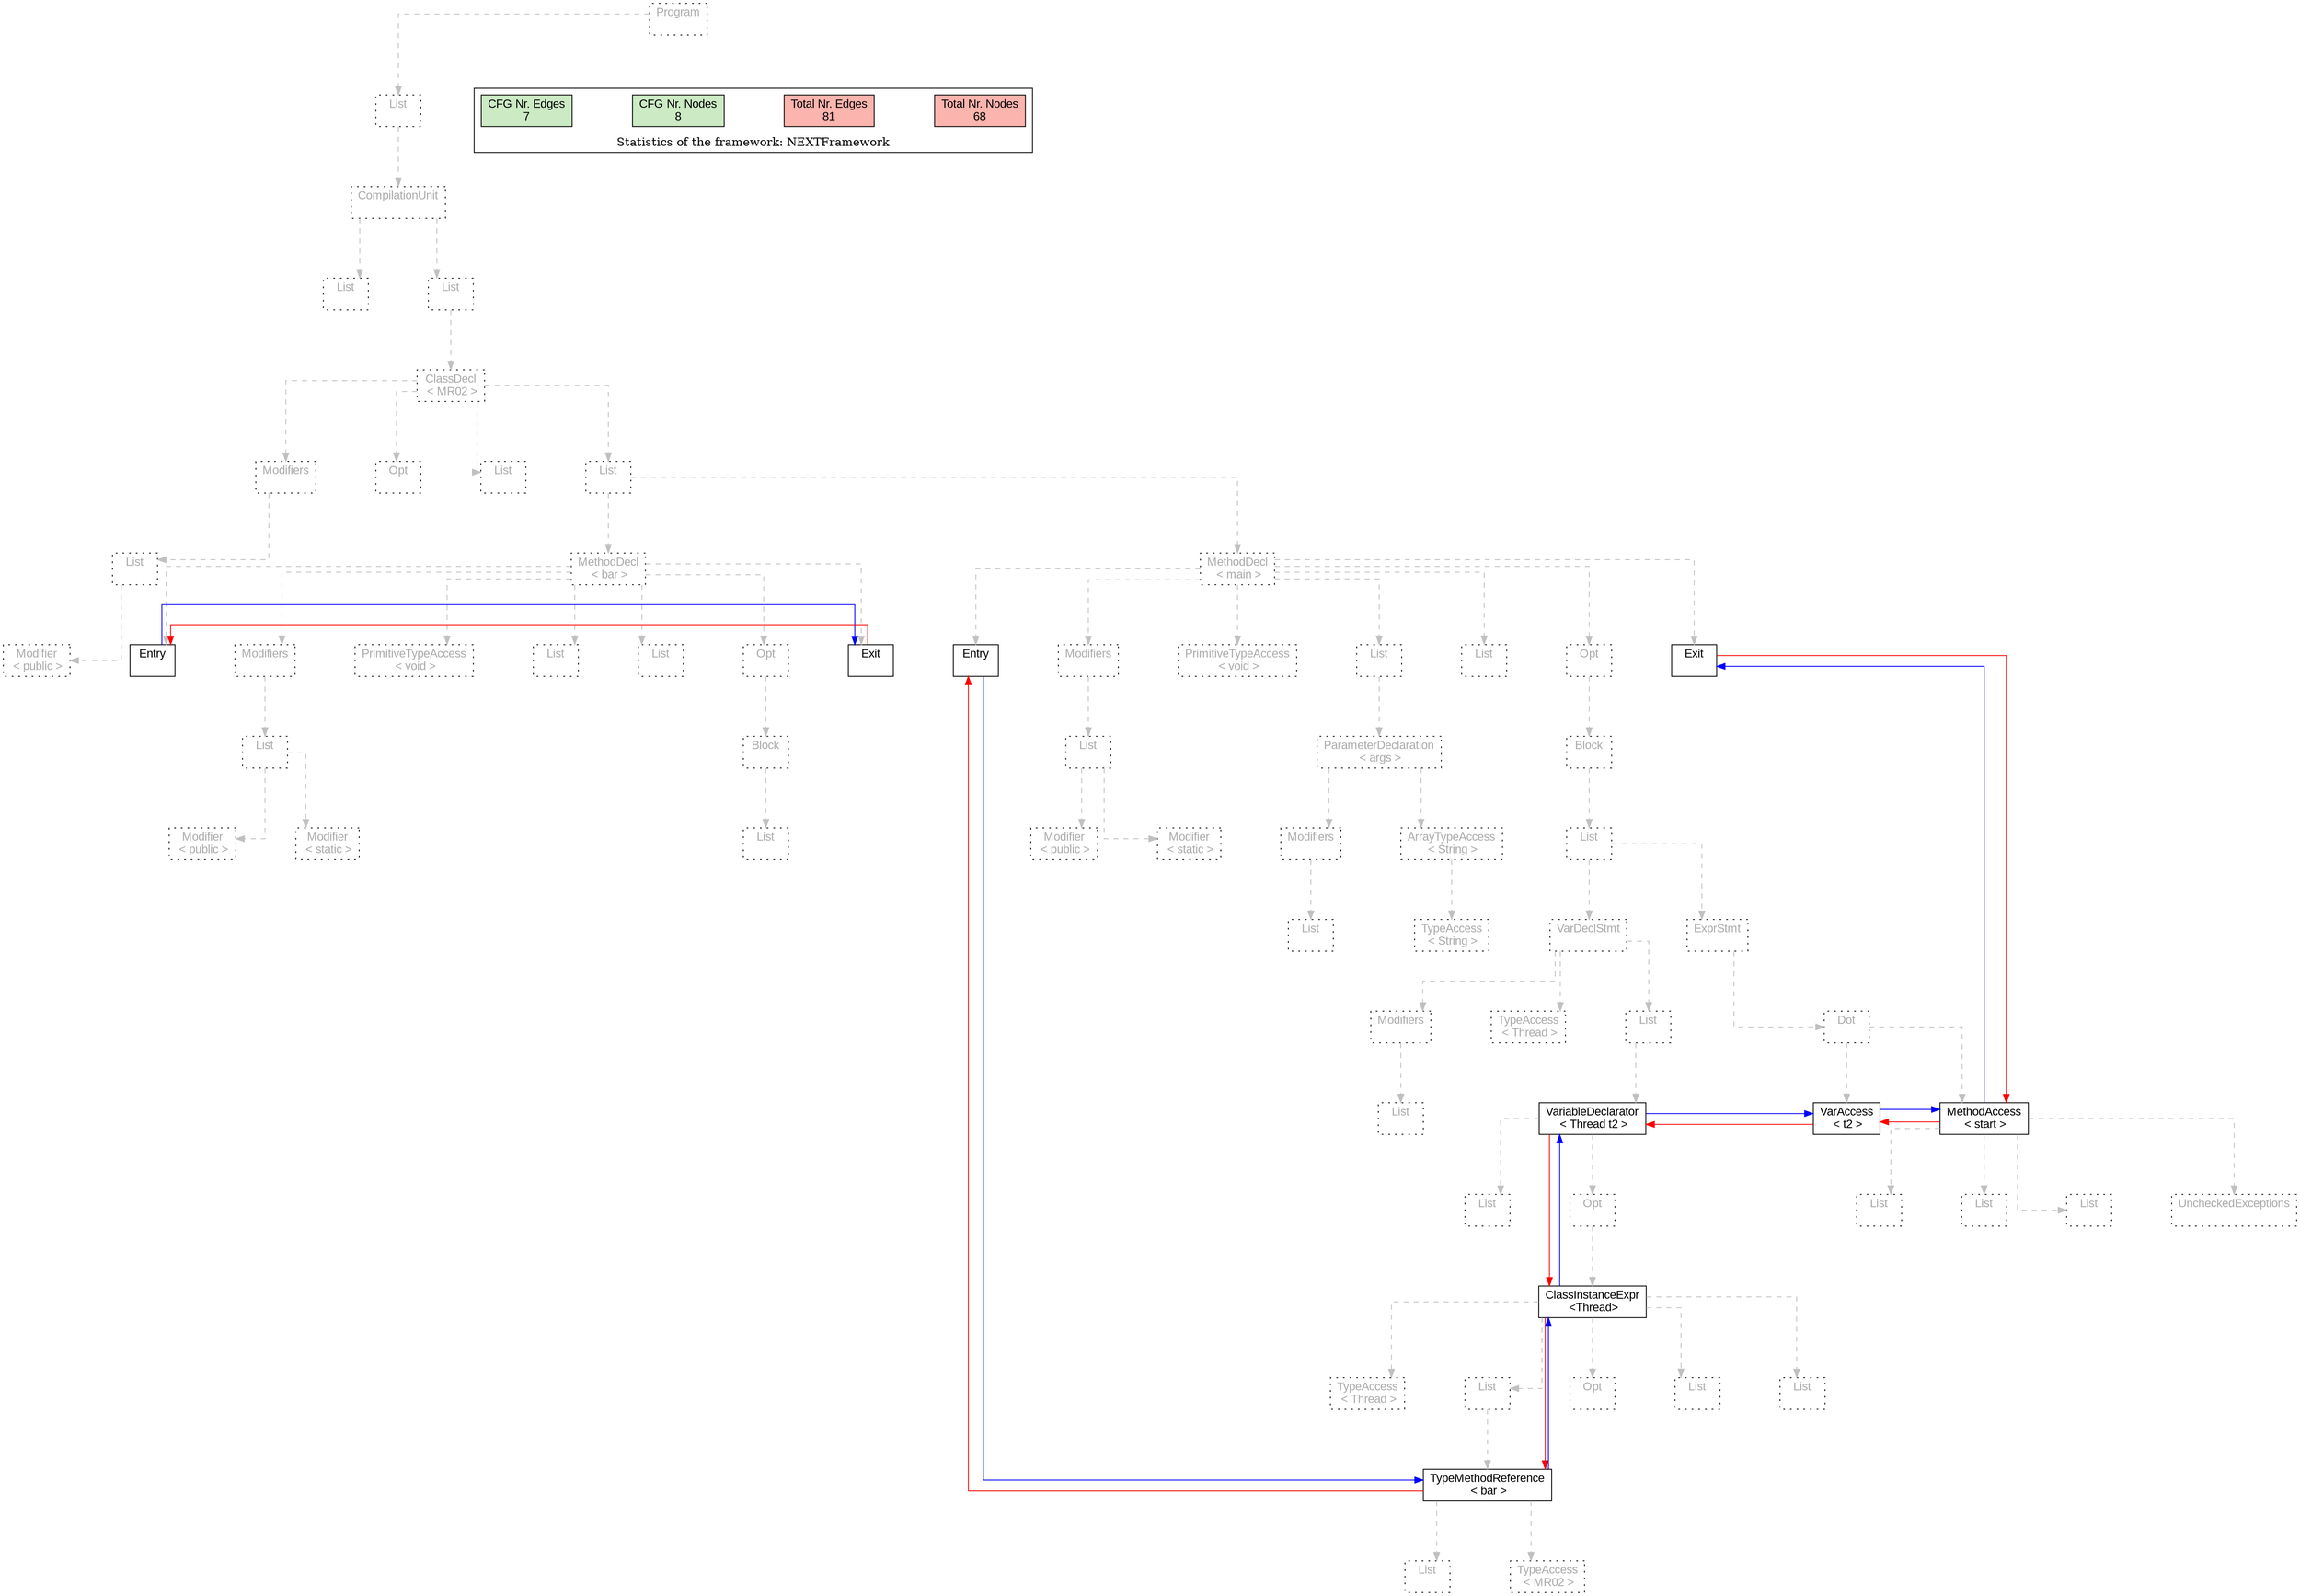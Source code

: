 digraph G {
graph [splines=ortho, nodesep="1", ranksep="1"]
node [shape=rect, fontname=Arial];
{ rank = same; "Program[0]"}
{ rank = same; "List[1]"}
{ rank = same; "CompilationUnit[2]"}
{ rank = same; "List[3]"; "List[4]"}
{ rank = same; "ClassDecl[5]"}
{ rank = same; "Modifiers[6]"; "Opt[9]"; "List[10]"; "List[11]"}
{ rank = same; "List[7]"; "MethodDecl[12]"; "MethodDecl[24]"}
{ rank = same; "Modifier[8]"; "Entry[13]"; "Modifiers[14]"; "PrimitiveTypeAccess[18]"; "List[19]"; "List[20]"; "Opt[21]"; "Exit[22]"; "Entry[25]"; "Modifiers[26]"; "PrimitiveTypeAccess[30]"; "List[31]"; "List[37]"; "Opt[38]"; "Exit[39]"}
{ rank = same; "List[15]"; "Block[22]"; "List[27]"; "ParameterDeclaration[32]"; "Block[39]"}
{ rank = same; "Modifier[16]"; "Modifier[17]"; "List[23]"; "Modifier[28]"; "Modifier[29]"; "Modifiers[33]"; "ArrayTypeAccess[35]"; "List[40]"}
{ rank = same; "List[34]"; "TypeAccess[36]"; "VarDeclStmt[41]"; "ExprStmt[58]"}
{ rank = same; "Modifiers[42]"; "TypeAccess[44]"; "List[45]"; "Dot[59]"}
{ rank = same; "List[43]"; "VariableDeclarator[46]"; "VarAccess[60]"; "MethodAccess[61]"}
{ rank = same; "List[47]"; "Opt[48]"; "List[63]"; "List[64]"; "List[65]"; "UncheckedExceptions[62]"}
{ rank = same; "ClassInstanceExpr[49]"}
{ rank = same; "TypeAccess[50]"; "List[51]"; "Opt[55]"; "List[56]"; "List[57]"}
{ rank = same; "TypeMethodReference[52]"}
{ rank = same; "List[53]"; "TypeAccess[54]"}
"Program[0]" [label="Program\n ", style= dotted   fillcolor="#eeeeee" fontcolor="#aaaaaa"  ]
"List[1]" [label="List\n ", style= dotted   fillcolor="#eeeeee" fontcolor="#aaaaaa"  ]
"CompilationUnit[2]" [label="CompilationUnit\n ", style= dotted   fillcolor="#eeeeee" fontcolor="#aaaaaa"  ]
"List[3]" [label="List\n ", style= dotted   fillcolor="#eeeeee" fontcolor="#aaaaaa"  ]
"List[4]" [label="List\n ", style= dotted   fillcolor="#eeeeee" fontcolor="#aaaaaa"  ]
"ClassDecl[5]" [label="ClassDecl\n < MR02 >", style= dotted   fillcolor="#eeeeee" fontcolor="#aaaaaa"  ]
"Modifiers[6]" [label="Modifiers\n ", style= dotted   fillcolor="#eeeeee" fontcolor="#aaaaaa"  ]
"List[7]" [label="List\n ", style= dotted   fillcolor="#eeeeee" fontcolor="#aaaaaa"  ]
"Modifier[8]" [label="Modifier\n < public >", style= dotted   fillcolor="#eeeeee" fontcolor="#aaaaaa"  ]
"Opt[9]" [label="Opt\n ", style= dotted   fillcolor="#eeeeee" fontcolor="#aaaaaa"  ]
"List[10]" [label="List\n ", style= dotted   fillcolor="#eeeeee" fontcolor="#aaaaaa"  ]
"List[11]" [label="List\n ", style= dotted   fillcolor="#eeeeee" fontcolor="#aaaaaa"  ]
"MethodDecl[12]" [label="MethodDecl\n < bar >", style= dotted   fillcolor="#eeeeee" fontcolor="#aaaaaa"  ]
"Entry[13]" [label="Entry\n ", fillcolor=white   style=filled  ]
"Modifiers[14]" [label="Modifiers\n ", style= dotted   fillcolor="#eeeeee" fontcolor="#aaaaaa"  ]
"List[15]" [label="List\n ", style= dotted   fillcolor="#eeeeee" fontcolor="#aaaaaa"  ]
"Modifier[16]" [label="Modifier\n < public >", style= dotted   fillcolor="#eeeeee" fontcolor="#aaaaaa"  ]
"Modifier[17]" [label="Modifier\n < static >", style= dotted   fillcolor="#eeeeee" fontcolor="#aaaaaa"  ]
"PrimitiveTypeAccess[18]" [label="PrimitiveTypeAccess\n < void >", style= dotted   fillcolor="#eeeeee" fontcolor="#aaaaaa"  ]
"List[19]" [label="List\n ", style= dotted   fillcolor="#eeeeee" fontcolor="#aaaaaa"  ]
"List[20]" [label="List\n ", style= dotted   fillcolor="#eeeeee" fontcolor="#aaaaaa"  ]
"Opt[21]" [label="Opt\n ", style= dotted   fillcolor="#eeeeee" fontcolor="#aaaaaa"  ]
"Block[22]" [label="Block\n ", style= dotted   fillcolor="#eeeeee" fontcolor="#aaaaaa"  ]
"List[23]" [label="List\n ", style= dotted   fillcolor="#eeeeee" fontcolor="#aaaaaa"  ]
"Exit[22]" [label="Exit\n ", fillcolor=white   style=filled  ]
"MethodDecl[24]" [label="MethodDecl\n < main >", style= dotted   fillcolor="#eeeeee" fontcolor="#aaaaaa"  ]
"Entry[25]" [label="Entry\n ", fillcolor=white   style=filled  ]
"Modifiers[26]" [label="Modifiers\n ", style= dotted   fillcolor="#eeeeee" fontcolor="#aaaaaa"  ]
"List[27]" [label="List\n ", style= dotted   fillcolor="#eeeeee" fontcolor="#aaaaaa"  ]
"Modifier[28]" [label="Modifier\n < public >", style= dotted   fillcolor="#eeeeee" fontcolor="#aaaaaa"  ]
"Modifier[29]" [label="Modifier\n < static >", style= dotted   fillcolor="#eeeeee" fontcolor="#aaaaaa"  ]
"PrimitiveTypeAccess[30]" [label="PrimitiveTypeAccess\n < void >", style= dotted   fillcolor="#eeeeee" fontcolor="#aaaaaa"  ]
"List[31]" [label="List\n ", style= dotted   fillcolor="#eeeeee" fontcolor="#aaaaaa"  ]
"ParameterDeclaration[32]" [label="ParameterDeclaration\n < args >", style= dotted   fillcolor="#eeeeee" fontcolor="#aaaaaa"  ]
"Modifiers[33]" [label="Modifiers\n ", style= dotted   fillcolor="#eeeeee" fontcolor="#aaaaaa"  ]
"List[34]" [label="List\n ", style= dotted   fillcolor="#eeeeee" fontcolor="#aaaaaa"  ]
"ArrayTypeAccess[35]" [label="ArrayTypeAccess\n < String >", style= dotted   fillcolor="#eeeeee" fontcolor="#aaaaaa"  ]
"TypeAccess[36]" [label="TypeAccess\n < String >", style= dotted   fillcolor="#eeeeee" fontcolor="#aaaaaa"  ]
"List[37]" [label="List\n ", style= dotted   fillcolor="#eeeeee" fontcolor="#aaaaaa"  ]
"Opt[38]" [label="Opt\n ", style= dotted   fillcolor="#eeeeee" fontcolor="#aaaaaa"  ]
"Block[39]" [label="Block\n ", style= dotted   fillcolor="#eeeeee" fontcolor="#aaaaaa"  ]
"List[40]" [label="List\n ", style= dotted   fillcolor="#eeeeee" fontcolor="#aaaaaa"  ]
"VarDeclStmt[41]" [label="VarDeclStmt\n ", style= dotted   fillcolor="#eeeeee" fontcolor="#aaaaaa"  ]
"Modifiers[42]" [label="Modifiers\n ", style= dotted   fillcolor="#eeeeee" fontcolor="#aaaaaa"  ]
"List[43]" [label="List\n ", style= dotted   fillcolor="#eeeeee" fontcolor="#aaaaaa"  ]
"TypeAccess[44]" [label="TypeAccess\n < Thread >", style= dotted   fillcolor="#eeeeee" fontcolor="#aaaaaa"  ]
"List[45]" [label="List\n ", style= dotted   fillcolor="#eeeeee" fontcolor="#aaaaaa"  ]
"VariableDeclarator[46]" [label="VariableDeclarator\n < Thread t2 >", fillcolor=white   style=filled  ]
"List[47]" [label="List\n ", style= dotted   fillcolor="#eeeeee" fontcolor="#aaaaaa"  ]
"Opt[48]" [label="Opt\n ", style= dotted   fillcolor="#eeeeee" fontcolor="#aaaaaa"  ]
"ClassInstanceExpr[49]" [label="ClassInstanceExpr\n <Thread>", fillcolor=white   style=filled  ]
"TypeAccess[50]" [label="TypeAccess\n < Thread >", style= dotted   fillcolor="#eeeeee" fontcolor="#aaaaaa"  ]
"List[51]" [label="List\n ", style= dotted   fillcolor="#eeeeee" fontcolor="#aaaaaa"  ]
"TypeMethodReference[52]" [label="TypeMethodReference\n < bar >", fillcolor=white   style=filled  ]
"List[53]" [label="List\n ", style= dotted   fillcolor="#eeeeee" fontcolor="#aaaaaa"  ]
"TypeAccess[54]" [label="TypeAccess\n < MR02 >", style= dotted   fillcolor="#eeeeee" fontcolor="#aaaaaa"  ]
"Opt[55]" [label="Opt\n ", style= dotted   fillcolor="#eeeeee" fontcolor="#aaaaaa"  ]
"List[56]" [label="List\n ", style= dotted   fillcolor="#eeeeee" fontcolor="#aaaaaa"  ]
"List[57]" [label="List\n ", style= dotted   fillcolor="#eeeeee" fontcolor="#aaaaaa"  ]
"ExprStmt[58]" [label="ExprStmt\n ", style= dotted   fillcolor="#eeeeee" fontcolor="#aaaaaa"  ]
"Dot[59]" [label="Dot\n ", style= dotted   fillcolor="#eeeeee" fontcolor="#aaaaaa"  ]
"VarAccess[60]" [label="VarAccess\n < t2 >", fillcolor=white   style=filled  ]
"MethodAccess[61]" [label="MethodAccess\n < start >", fillcolor=white   style=filled  ]
"List[63]" [label="List\n ", style= dotted   fillcolor="#eeeeee" fontcolor="#aaaaaa"  ]
"List[64]" [label="List\n ", style= dotted   fillcolor="#eeeeee" fontcolor="#aaaaaa"  ]
"List[65]" [label="List\n ", style= dotted   fillcolor="#eeeeee" fontcolor="#aaaaaa"  ]
"UncheckedExceptions[62]" [label="UncheckedExceptions\n ", style= dotted   fillcolor="#eeeeee" fontcolor="#aaaaaa"  ]
"Exit[39]" [label="Exit\n ", fillcolor=white   style=filled  ]
"CompilationUnit[2]" -> "List[3]" [style=dashed, color=gray]
"List[7]" -> "Modifier[8]" [style=dashed, color=gray]
"Modifiers[6]" -> "List[7]" [style=dashed, color=gray]
"ClassDecl[5]" -> "Modifiers[6]" [style=dashed, color=gray]
"ClassDecl[5]" -> "Opt[9]" [style=dashed, color=gray]
"ClassDecl[5]" -> "List[10]" [style=dashed, color=gray]
"MethodDecl[12]" -> "Entry[13]" [style=dashed, color=gray]
"List[15]" -> "Modifier[16]" [style=dashed, color=gray]
"List[15]" -> "Modifier[17]" [style=dashed, color=gray]
"Modifiers[14]" -> "List[15]" [style=dashed, color=gray]
"MethodDecl[12]" -> "Modifiers[14]" [style=dashed, color=gray]
"MethodDecl[12]" -> "PrimitiveTypeAccess[18]" [style=dashed, color=gray]
"MethodDecl[12]" -> "List[19]" [style=dashed, color=gray]
"MethodDecl[12]" -> "List[20]" [style=dashed, color=gray]
"Block[22]" -> "List[23]" [style=dashed, color=gray]
"Opt[21]" -> "Block[22]" [style=dashed, color=gray]
"MethodDecl[12]" -> "Opt[21]" [style=dashed, color=gray]
"MethodDecl[12]" -> "Exit[22]" [style=dashed, color=gray]
"List[11]" -> "MethodDecl[12]" [style=dashed, color=gray]
"MethodDecl[24]" -> "Entry[25]" [style=dashed, color=gray]
"List[27]" -> "Modifier[28]" [style=dashed, color=gray]
"List[27]" -> "Modifier[29]" [style=dashed, color=gray]
"Modifiers[26]" -> "List[27]" [style=dashed, color=gray]
"MethodDecl[24]" -> "Modifiers[26]" [style=dashed, color=gray]
"MethodDecl[24]" -> "PrimitiveTypeAccess[30]" [style=dashed, color=gray]
"Modifiers[33]" -> "List[34]" [style=dashed, color=gray]
"ParameterDeclaration[32]" -> "Modifiers[33]" [style=dashed, color=gray]
"ArrayTypeAccess[35]" -> "TypeAccess[36]" [style=dashed, color=gray]
"ParameterDeclaration[32]" -> "ArrayTypeAccess[35]" [style=dashed, color=gray]
"List[31]" -> "ParameterDeclaration[32]" [style=dashed, color=gray]
"MethodDecl[24]" -> "List[31]" [style=dashed, color=gray]
"MethodDecl[24]" -> "List[37]" [style=dashed, color=gray]
"Modifiers[42]" -> "List[43]" [style=dashed, color=gray]
"VarDeclStmt[41]" -> "Modifiers[42]" [style=dashed, color=gray]
"VarDeclStmt[41]" -> "TypeAccess[44]" [style=dashed, color=gray]
"VariableDeclarator[46]" -> "List[47]" [style=dashed, color=gray]
"ClassInstanceExpr[49]" -> "TypeAccess[50]" [style=dashed, color=gray]
"TypeMethodReference[52]" -> "List[53]" [style=dashed, color=gray]
"TypeMethodReference[52]" -> "TypeAccess[54]" [style=dashed, color=gray]
"List[51]" -> "TypeMethodReference[52]" [style=dashed, color=gray]
"ClassInstanceExpr[49]" -> "List[51]" [style=dashed, color=gray]
"ClassInstanceExpr[49]" -> "Opt[55]" [style=dashed, color=gray]
"ClassInstanceExpr[49]" -> "List[56]" [style=dashed, color=gray]
"ClassInstanceExpr[49]" -> "List[57]" [style=dashed, color=gray]
"Opt[48]" -> "ClassInstanceExpr[49]" [style=dashed, color=gray]
"VariableDeclarator[46]" -> "Opt[48]" [style=dashed, color=gray]
"List[45]" -> "VariableDeclarator[46]" [style=dashed, color=gray]
"VarDeclStmt[41]" -> "List[45]" [style=dashed, color=gray]
"List[40]" -> "VarDeclStmt[41]" [style=dashed, color=gray]
"Dot[59]" -> "VarAccess[60]" [style=dashed, color=gray]
"MethodAccess[61]" -> "List[63]" [style=dashed, color=gray]
"MethodAccess[61]" -> "List[64]" [style=dashed, color=gray]
"MethodAccess[61]" -> "List[65]" [style=dashed, color=gray]
"MethodAccess[61]" -> "UncheckedExceptions[62]" [style=dashed, color=gray]
"Dot[59]" -> "MethodAccess[61]" [style=dashed, color=gray]
"ExprStmt[58]" -> "Dot[59]" [style=dashed, color=gray]
"List[40]" -> "ExprStmt[58]" [style=dashed, color=gray]
"Block[39]" -> "List[40]" [style=dashed, color=gray]
"Opt[38]" -> "Block[39]" [style=dashed, color=gray]
"MethodDecl[24]" -> "Opt[38]" [style=dashed, color=gray]
"MethodDecl[24]" -> "Exit[39]" [style=dashed, color=gray]
"List[11]" -> "MethodDecl[24]" [style=dashed, color=gray]
"ClassDecl[5]" -> "List[11]" [style=dashed, color=gray]
"List[4]" -> "ClassDecl[5]" [style=dashed, color=gray]
"CompilationUnit[2]" -> "List[4]" [style=dashed, color=gray]
"List[1]" -> "CompilationUnit[2]" [style=dashed, color=gray]
"Program[0]" -> "List[1]" [style=dashed, color=gray]
"Exit[22]" -> "Entry[13]" [color=red, constraint=false]
"Entry[13]" -> "Exit[22]" [color=blue, constraint=false, xlabel=" "] 
"Exit[39]" -> "MethodAccess[61]" [color=red, constraint=false]
"MethodAccess[61]" -> "Exit[39]" [color=blue, constraint=false, xlabel=" "] 
"MethodAccess[61]" -> "VarAccess[60]" [color=red, constraint=false]
"VarAccess[60]" -> "MethodAccess[61]" [color=blue, constraint=false, xlabel=" "] 
"VarAccess[60]" -> "VariableDeclarator[46]" [color=red, constraint=false]
"VariableDeclarator[46]" -> "VarAccess[60]" [color=blue, constraint=false, xlabel=" "] 
"VariableDeclarator[46]" -> "ClassInstanceExpr[49]" [color=red, constraint=false]
"ClassInstanceExpr[49]" -> "VariableDeclarator[46]" [color=blue, constraint=false, xlabel=" "] 
"ClassInstanceExpr[49]" -> "TypeMethodReference[52]" [color=red, constraint=false]
"TypeMethodReference[52]" -> "ClassInstanceExpr[49]" [color=blue, constraint=false, xlabel=" "] 
"TypeMethodReference[52]" -> "Entry[25]" [color=red, constraint=false]
"Entry[25]" -> "TypeMethodReference[52]" [color=blue, constraint=false, xlabel=" "] 
"List[3]" -> "List[4]" [style=invis]
"Modifiers[6]" -> "Opt[9]" -> "List[10]" -> "List[11]" [style=invis]
"MethodDecl[12]" -> "MethodDecl[24]" [style=invis]
"Entry[13]" -> "Modifiers[14]" -> "PrimitiveTypeAccess[18]" -> "List[19]" -> "List[20]" -> "Opt[21]" -> "Exit[22]" [style=invis]
"Modifier[16]" -> "Modifier[17]" [style=invis]
"Entry[25]" -> "Modifiers[26]" -> "PrimitiveTypeAccess[30]" -> "List[31]" -> "List[37]" -> "Opt[38]" -> "Exit[39]" [style=invis]
"Modifier[28]" -> "Modifier[29]" [style=invis]
"Modifiers[33]" -> "ArrayTypeAccess[35]" [style=invis]
"VarDeclStmt[41]" -> "ExprStmt[58]" [style=invis]
"Modifiers[42]" -> "TypeAccess[44]" -> "List[45]" [style=invis]
"List[47]" -> "Opt[48]" [style=invis]
"TypeAccess[50]" -> "List[51]" -> "Opt[55]" [style=invis]
"List[53]" -> "TypeAccess[54]" [style=invis]
"VarAccess[60]" -> "MethodAccess[61]" [style=invis]

subgraph cluster_legend {
{node [style=filled, fillcolor=1, colorscheme="pastel13"]
Nodes [label="Total Nr. Nodes
68", fillcolor=1]
Edges [label="Total Nr. Edges
81", fillcolor=1]
NodesCFG [label="CFG Nr. Nodes
8", fillcolor=3]
EdgesCFG [label="CFG Nr. Edges
7", fillcolor=3]
Nodes-> "Program[0]" -> NodesCFG  [style="invis"]
Edges -> "Program[0]" ->EdgesCFG [style="invis"]}
label = "Statistics of the framework: NEXTFramework"
style="solid"
ranksep=0.05
nodesep=0.01
labelloc = b
len=2
}}